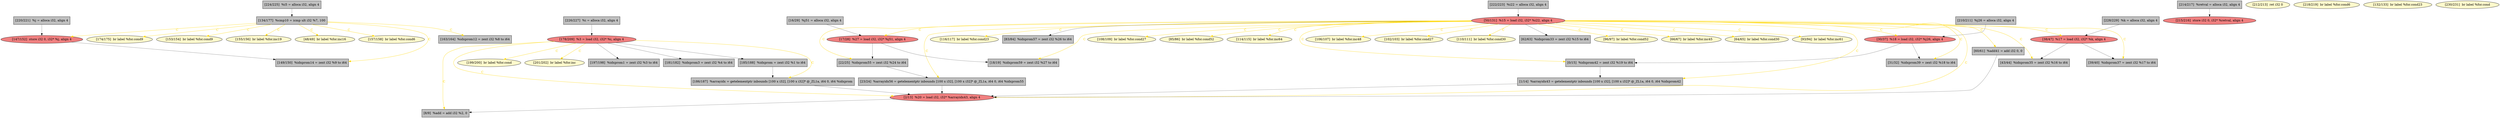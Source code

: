 
digraph G {


node288 [fillcolor=grey,label="[134/177]  %cmp10 = icmp ult i32 %7, 100",shape=rectangle,style=filled ]
node286 [fillcolor=lemonchiffon,label="[174/175]  br label %for.cond9",shape=ellipse,style=filled ]
node284 [fillcolor=grey,label="[62/63]  %idxprom33 = zext i32 %15 to i64",shape=rectangle,style=filled ]
node282 [fillcolor=grey,label="[210/211]  %j26 = alloca i32, align 4",shape=rectangle,style=filled ]
node281 [fillcolor=lightcoral,label="[178/209]  %3 = load i32, i32* %i, align 4",shape=ellipse,style=filled ]
node280 [fillcolor=grey,label="[23/24]  %arrayidx56 = getelementptr inbounds [100 x i32], [100 x i32]* @_ZL1a, i64 0, i64 %idxprom55",shape=rectangle,style=filled ]
node279 [fillcolor=lemonchiffon,label="[116/117]  br label %for.cond23",shape=ellipse,style=filled ]
node278 [fillcolor=grey,label="[226/227]  %i = alloca i32, align 4",shape=rectangle,style=filled ]
node276 [fillcolor=lightcoral,label="[30/37]  %18 = load i32, i32* %j26, align 4",shape=ellipse,style=filled ]
node274 [fillcolor=lemonchiffon,label="[199/200]  br label %for.cond",shape=ellipse,style=filled ]
node273 [fillcolor=grey,label="[83/84]  %idxprom57 = zext i32 %26 to i64",shape=rectangle,style=filled ]
node272 [fillcolor=grey,label="[18/19]  %idxprom59 = zext i32 %27 to i64",shape=rectangle,style=filled ]
node271 [fillcolor=grey,label="[0/15]  %idxprom42 = zext i32 %19 to i64",shape=rectangle,style=filled ]
node252 [fillcolor=lemonchiffon,label="[108/109]  br label %for.cond27",shape=ellipse,style=filled ]
node246 [fillcolor=lemonchiffon,label="[85/86]  br label %for.cond52",shape=ellipse,style=filled ]
node283 [fillcolor=lemonchiffon,label="[201/202]  br label %for.inc",shape=ellipse,style=filled ]
node275 [fillcolor=lightcoral,label="[215/216]  store i32 0, i32* %retval, align 4",shape=ellipse,style=filled ]
node269 [fillcolor=grey,label="[228/229]  %k = alloca i32, align 4",shape=rectangle,style=filled ]
node253 [fillcolor=grey,label="[185/188]  %idxprom = zext i32 %1 to i64",shape=rectangle,style=filled ]
node261 [fillcolor=lightcoral,label="[50/131]  %15 = load i32, i32* %i22, align 4",shape=ellipse,style=filled ]
node244 [fillcolor=lemonchiffon,label="[153/154]  br label %for.cond9",shape=ellipse,style=filled ]
node238 [fillcolor=grey,label="[186/187]  %arrayidx = getelementptr inbounds [100 x i32], [100 x i32]* @_ZL1a, i64 0, i64 %idxprom",shape=rectangle,style=filled ]
node267 [fillcolor=grey,label="[222/223]  %i22 = alloca i32, align 4",shape=rectangle,style=filled ]
node245 [fillcolor=lemonchiffon,label="[155/156]  br label %for.inc19",shape=ellipse,style=filled ]
node242 [fillcolor=grey,label="[214/217]  %retval = alloca i32, align 4",shape=rectangle,style=filled ]
node265 [fillcolor=lemonchiffon,label="[48/49]  br label %for.inc16",shape=ellipse,style=filled ]
node240 [fillcolor=lemonchiffon,label="[114/115]  br label %for.inc64",shape=ellipse,style=filled ]
node239 [fillcolor=grey,label="[60/61]  %add41 = add i32 0, 0",shape=rectangle,style=filled ]
node287 [fillcolor=grey,label="[224/225]  %i5 = alloca i32, align 4",shape=rectangle,style=filled ]
node233 [fillcolor=lemonchiffon,label="[106/107]  br label %for.inc48",shape=ellipse,style=filled ]
node236 [fillcolor=lemonchiffon,label="[157/158]  br label %for.cond6",shape=ellipse,style=filled ]
node255 [fillcolor=lightcoral,label="[2/13]  %20 = load i32, i32* %arrayidx43, align 4",shape=ellipse,style=filled ]
node243 [fillcolor=lightcoral,label="[147/152]  store i32 0, i32* %j, align 4",shape=ellipse,style=filled ]
node258 [fillcolor=grey,label="[220/221]  %j = alloca i32, align 4",shape=rectangle,style=filled ]
node277 [fillcolor=lemonchiffon,label="[212/213]  ret i32 0",shape=ellipse,style=filled ]
node263 [fillcolor=grey,label="[16/29]  %j51 = alloca i32, align 4",shape=rectangle,style=filled ]
node266 [fillcolor=grey,label="[1/14]  %arrayidx43 = getelementptr inbounds [100 x i32], [100 x i32]* @_ZL1a, i64 0, i64 %idxprom42",shape=rectangle,style=filled ]
node232 [fillcolor=lemonchiffon,label="[102/103]  br label %for.cond27",shape=ellipse,style=filled ]
node241 [fillcolor=lemonchiffon,label="[218/219]  br label %for.cond6",shape=ellipse,style=filled ]
node260 [fillcolor=grey,label="[149/150]  %idxprom14 = zext i32 %9 to i64",shape=rectangle,style=filled ]
node270 [fillcolor=lightcoral,label="[17/28]  %27 = load i32, i32* %j51, align 4",shape=ellipse,style=filled ]
node235 [fillcolor=lemonchiffon,label="[110/111]  br label %for.cond30",shape=ellipse,style=filled ]
node234 [fillcolor=lemonchiffon,label="[132/133]  br label %for.cond23",shape=ellipse,style=filled ]
node248 [fillcolor=grey,label="[163/164]  %idxprom12 = zext i32 %8 to i64",shape=rectangle,style=filled ]
node259 [fillcolor=grey,label="[197/198]  %idxprom1 = zext i32 %3 to i64",shape=rectangle,style=filled ]
node285 [fillcolor=lemonchiffon,label="[230/231]  br label %for.cond",shape=ellipse,style=filled ]
node249 [fillcolor=grey,label="[31/32]  %idxprom39 = zext i32 %18 to i64",shape=rectangle,style=filled ]
node247 [fillcolor=grey,label="[43/44]  %idxprom35 = zext i32 %16 to i64",shape=rectangle,style=filled ]
node250 [fillcolor=lemonchiffon,label="[96/97]  br label %for.cond52",shape=ellipse,style=filled ]
node251 [fillcolor=grey,label="[181/182]  %idxprom3 = zext i32 %4 to i64",shape=rectangle,style=filled ]
node254 [fillcolor=lemonchiffon,label="[66/67]  br label %for.inc45",shape=ellipse,style=filled ]
node256 [fillcolor=lemonchiffon,label="[64/65]  br label %for.cond30",shape=ellipse,style=filled ]
node264 [fillcolor=grey,label="[39/40]  %idxprom37 = zext i32 %17 to i64",shape=rectangle,style=filled ]
node257 [fillcolor=grey,label="[22/25]  %idxprom55 = zext i32 %24 to i64",shape=rectangle,style=filled ]
node268 [fillcolor=grey,label="[8/9]  %add = add i32 %2, 0",shape=rectangle,style=filled ]
node237 [fillcolor=lemonchiffon,label="[93/94]  br label %for.inc61",shape=ellipse,style=filled ]
node262 [fillcolor=lightcoral,label="[38/47]  %17 = load i32, i32* %k, align 4",shape=ellipse,style=filled ]

node266->node255 [style=solid,color=black,label="",penwidth=0.5,fontcolor=black ]
node261->node271 [style=solid,color=gold,label="C",penwidth=1.0,fontcolor=gold ]
node261->node232 [style=solid,color=gold,label="C",penwidth=1.0,fontcolor=gold ]
node271->node266 [style=solid,color=black,label="",penwidth=0.5,fontcolor=black ]
node261->node240 [style=solid,color=gold,label="C",penwidth=1.0,fontcolor=gold ]
node261->node279 [style=solid,color=gold,label="C",penwidth=1.0,fontcolor=gold ]
node261->node273 [style=solid,color=black,label="",penwidth=0.5,fontcolor=black ]
node261->node254 [style=solid,color=gold,label="C",penwidth=1.0,fontcolor=gold ]
node270->node257 [style=solid,color=black,label="",penwidth=0.5,fontcolor=black ]
node261->node256 [style=solid,color=gold,label="C",penwidth=1.0,fontcolor=gold ]
node261->node250 [style=solid,color=gold,label="C",penwidth=1.0,fontcolor=gold ]
node261->node262 [style=solid,color=gold,label="C",penwidth=1.0,fontcolor=gold ]
node281->node251 [style=solid,color=black,label="",penwidth=0.5,fontcolor=black ]
node261->node249 [style=solid,color=gold,label="C",penwidth=1.0,fontcolor=gold ]
node261->node257 [style=solid,color=gold,label="C",penwidth=1.0,fontcolor=gold ]
node261->node235 [style=solid,color=gold,label="C",penwidth=1.0,fontcolor=gold ]
node261->node276 [style=solid,color=gold,label="C",penwidth=1.0,fontcolor=gold ]
node281->node253 [style=solid,color=black,label="",penwidth=0.5,fontcolor=black ]
node288->node245 [style=solid,color=gold,label="C",penwidth=1.0,fontcolor=gold ]
node276->node249 [style=solid,color=black,label="",penwidth=0.5,fontcolor=black ]
node288->node286 [style=solid,color=gold,label="C",penwidth=1.0,fontcolor=gold ]
node288->node260 [style=solid,color=gold,label="C",penwidth=1.0,fontcolor=gold ]
node261->node272 [style=solid,color=gold,label="C",penwidth=1.0,fontcolor=gold ]
node281->node274 [style=solid,color=gold,label="C",penwidth=1.0,fontcolor=gold ]
node281->node255 [style=solid,color=gold,label="C",penwidth=1.0,fontcolor=gold ]
node281->node268 [style=solid,color=gold,label="C",penwidth=1.0,fontcolor=gold ]
node258->node243 [style=solid,color=black,label="",penwidth=0.5,fontcolor=black ]
node276->node271 [style=solid,color=black,label="",penwidth=0.5,fontcolor=black ]
node288->node243 [style=solid,color=gold,label="C",penwidth=1.0,fontcolor=gold ]
node278->node281 [style=solid,color=black,label="",penwidth=0.5,fontcolor=black ]
node288->node236 [style=solid,color=gold,label="C",penwidth=1.0,fontcolor=gold ]
node288->node248 [style=solid,color=gold,label="C",penwidth=1.0,fontcolor=gold ]
node261->node255 [style=solid,color=gold,label="C",penwidth=1.0,fontcolor=gold ]
node243->node260 [style=solid,color=black,label="",penwidth=0.5,fontcolor=black ]
node288->node265 [style=solid,color=gold,label="C",penwidth=1.0,fontcolor=gold ]
node242->node275 [style=solid,color=black,label="",penwidth=0.5,fontcolor=black ]
node262->node247 [style=solid,color=black,label="",penwidth=0.5,fontcolor=black ]
node261->node252 [style=solid,color=gold,label="C",penwidth=1.0,fontcolor=gold ]
node288->node244 [style=solid,color=gold,label="C",penwidth=1.0,fontcolor=gold ]
node257->node280 [style=solid,color=black,label="",penwidth=0.5,fontcolor=black ]
node282->node276 [style=solid,color=black,label="",penwidth=0.5,fontcolor=black ]
node267->node261 [style=solid,color=black,label="",penwidth=0.5,fontcolor=black ]
node239->node255 [style=solid,color=black,label="",penwidth=0.5,fontcolor=black ]
node261->node280 [style=solid,color=gold,label="C",penwidth=1.0,fontcolor=gold ]
node261->node264 [style=solid,color=gold,label="C",penwidth=1.0,fontcolor=gold ]
node270->node272 [style=solid,color=black,label="",penwidth=0.5,fontcolor=black ]
node287->node288 [style=solid,color=black,label="",penwidth=0.5,fontcolor=black ]
node238->node255 [style=solid,color=black,label="",penwidth=0.5,fontcolor=black ]
node261->node247 [style=solid,color=gold,label="C",penwidth=1.0,fontcolor=gold ]
node281->node238 [style=solid,color=gold,label="C",penwidth=1.0,fontcolor=gold ]
node253->node238 [style=solid,color=black,label="",penwidth=0.5,fontcolor=black ]
node281->node259 [style=solid,color=black,label="",penwidth=0.5,fontcolor=black ]
node263->node270 [style=solid,color=black,label="",penwidth=0.5,fontcolor=black ]
node262->node264 [style=solid,color=black,label="",penwidth=0.5,fontcolor=black ]
node261->node246 [style=solid,color=gold,label="C",penwidth=1.0,fontcolor=gold ]
node269->node262 [style=solid,color=black,label="",penwidth=0.5,fontcolor=black ]
node261->node284 [style=solid,color=black,label="",penwidth=0.5,fontcolor=black ]
node281->node283 [style=solid,color=gold,label="C",penwidth=1.0,fontcolor=gold ]
node261->node266 [style=solid,color=gold,label="C",penwidth=1.0,fontcolor=gold ]
node261->node233 [style=solid,color=gold,label="C",penwidth=1.0,fontcolor=gold ]
node261->node270 [style=solid,color=gold,label="C",penwidth=1.0,fontcolor=gold ]
node255->node268 [style=solid,color=black,label="",penwidth=0.5,fontcolor=black ]
node280->node255 [style=solid,color=black,label="",penwidth=0.5,fontcolor=black ]
node261->node237 [style=solid,color=gold,label="C",penwidth=1.0,fontcolor=gold ]
node261->node239 [style=solid,color=gold,label="C",penwidth=1.0,fontcolor=gold ]


}
